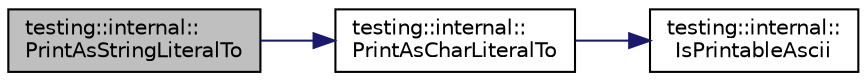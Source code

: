 digraph "testing::internal::PrintAsStringLiteralTo"
{
 // LATEX_PDF_SIZE
  bgcolor="transparent";
  edge [fontname="Helvetica",fontsize="10",labelfontname="Helvetica",labelfontsize="10"];
  node [fontname="Helvetica",fontsize="10",shape=record];
  rankdir="LR";
  Node1 [label="testing::internal::\lPrintAsStringLiteralTo",height=0.2,width=0.4,color="black", fillcolor="grey75", style="filled", fontcolor="black",tooltip=" "];
  Node1 -> Node2 [color="midnightblue",fontsize="10",style="solid",fontname="Helvetica"];
  Node2 [label="testing::internal::\lPrintAsCharLiteralTo",height=0.2,width=0.4,color="black",URL="$namespacetesting_1_1internal.html#a493c0416192a167ab34edc9654620d50",tooltip=" "];
  Node2 -> Node3 [color="midnightblue",fontsize="10",style="solid",fontname="Helvetica"];
  Node3 [label="testing::internal::\lIsPrintableAscii",height=0.2,width=0.4,color="black",URL="$namespacetesting_1_1internal.html#a015a6ee397bad1b5496d50790bbd67b0",tooltip=" "];
}
